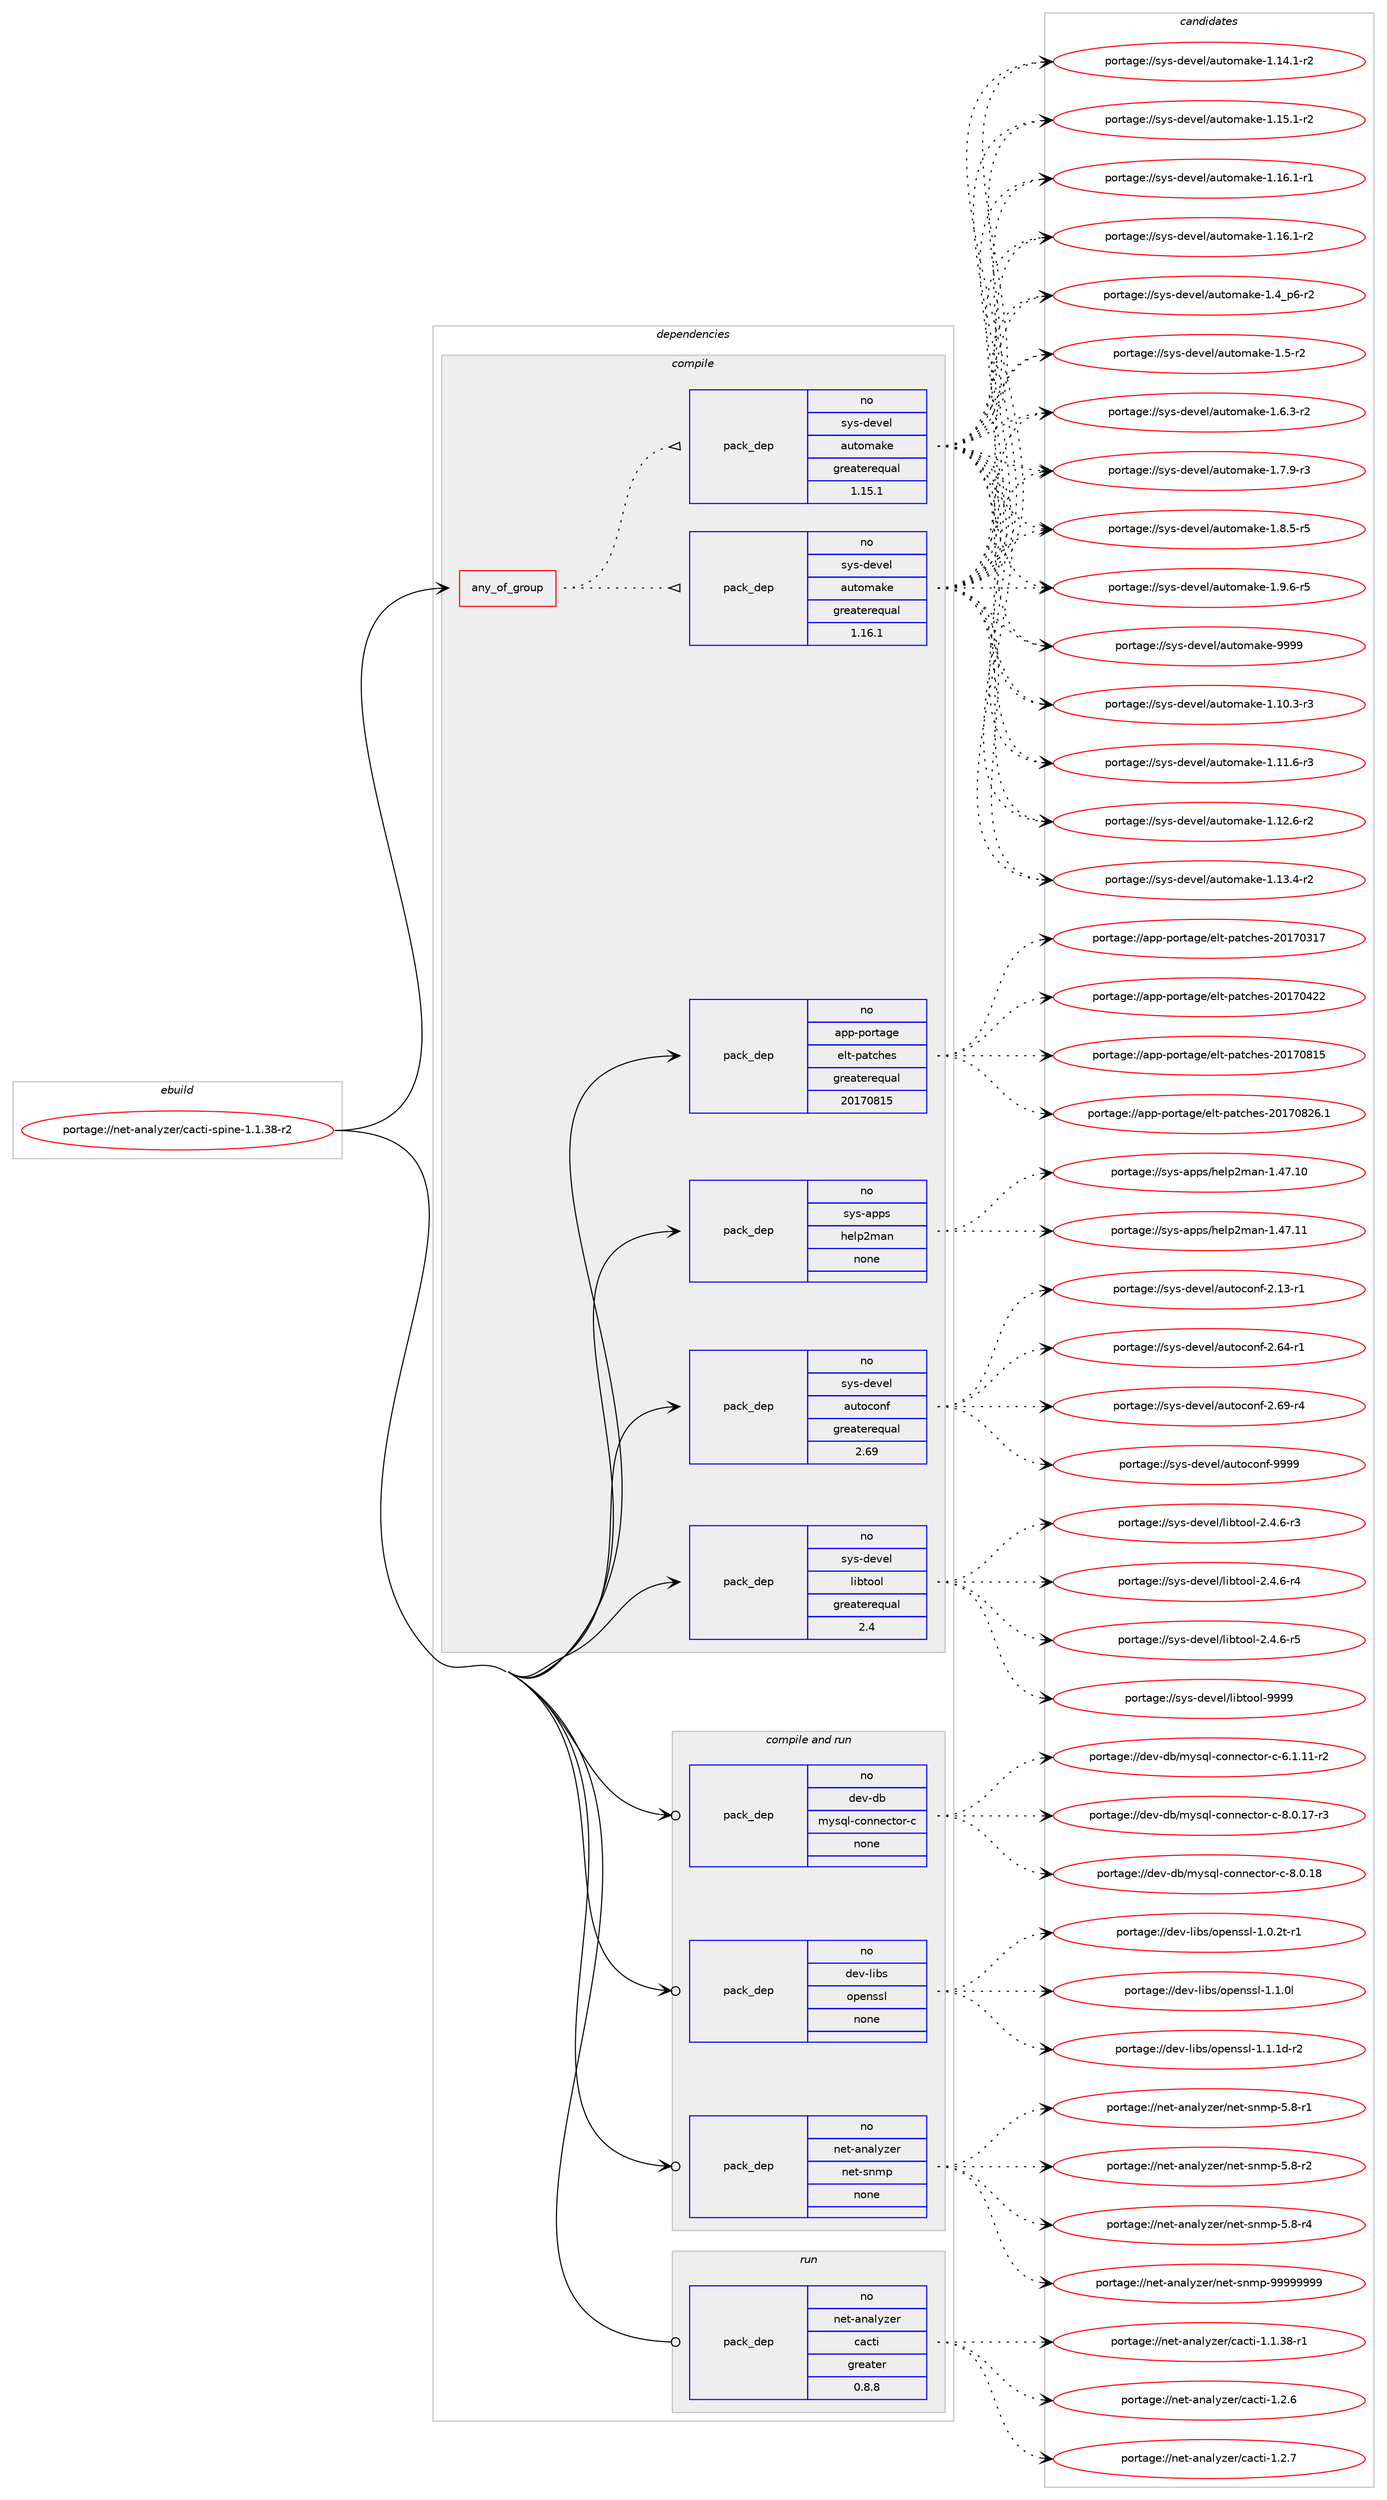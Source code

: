 digraph prolog {

# *************
# Graph options
# *************

newrank=true;
concentrate=true;
compound=true;
graph [rankdir=LR,fontname=Helvetica,fontsize=10,ranksep=1.5];#, ranksep=2.5, nodesep=0.2];
edge  [arrowhead=vee];
node  [fontname=Helvetica,fontsize=10];

# **********
# The ebuild
# **********

subgraph cluster_leftcol {
color=gray;
rank=same;
label=<<i>ebuild</i>>;
id [label="portage://net-analyzer/cacti-spine-1.1.38-r2", color=red, width=4, href="../net-analyzer/cacti-spine-1.1.38-r2.svg"];
}

# ****************
# The dependencies
# ****************

subgraph cluster_midcol {
color=gray;
label=<<i>dependencies</i>>;
subgraph cluster_compile {
fillcolor="#eeeeee";
style=filled;
label=<<i>compile</i>>;
subgraph any5496 {
dependency344702 [label=<<TABLE BORDER="0" CELLBORDER="1" CELLSPACING="0" CELLPADDING="4"><TR><TD CELLPADDING="10">any_of_group</TD></TR></TABLE>>, shape=none, color=red];subgraph pack253081 {
dependency344703 [label=<<TABLE BORDER="0" CELLBORDER="1" CELLSPACING="0" CELLPADDING="4" WIDTH="220"><TR><TD ROWSPAN="6" CELLPADDING="30">pack_dep</TD></TR><TR><TD WIDTH="110">no</TD></TR><TR><TD>sys-devel</TD></TR><TR><TD>automake</TD></TR><TR><TD>greaterequal</TD></TR><TR><TD>1.16.1</TD></TR></TABLE>>, shape=none, color=blue];
}
dependency344702:e -> dependency344703:w [weight=20,style="dotted",arrowhead="oinv"];
subgraph pack253082 {
dependency344704 [label=<<TABLE BORDER="0" CELLBORDER="1" CELLSPACING="0" CELLPADDING="4" WIDTH="220"><TR><TD ROWSPAN="6" CELLPADDING="30">pack_dep</TD></TR><TR><TD WIDTH="110">no</TD></TR><TR><TD>sys-devel</TD></TR><TR><TD>automake</TD></TR><TR><TD>greaterequal</TD></TR><TR><TD>1.15.1</TD></TR></TABLE>>, shape=none, color=blue];
}
dependency344702:e -> dependency344704:w [weight=20,style="dotted",arrowhead="oinv"];
}
id:e -> dependency344702:w [weight=20,style="solid",arrowhead="vee"];
subgraph pack253083 {
dependency344705 [label=<<TABLE BORDER="0" CELLBORDER="1" CELLSPACING="0" CELLPADDING="4" WIDTH="220"><TR><TD ROWSPAN="6" CELLPADDING="30">pack_dep</TD></TR><TR><TD WIDTH="110">no</TD></TR><TR><TD>app-portage</TD></TR><TR><TD>elt-patches</TD></TR><TR><TD>greaterequal</TD></TR><TR><TD>20170815</TD></TR></TABLE>>, shape=none, color=blue];
}
id:e -> dependency344705:w [weight=20,style="solid",arrowhead="vee"];
subgraph pack253084 {
dependency344706 [label=<<TABLE BORDER="0" CELLBORDER="1" CELLSPACING="0" CELLPADDING="4" WIDTH="220"><TR><TD ROWSPAN="6" CELLPADDING="30">pack_dep</TD></TR><TR><TD WIDTH="110">no</TD></TR><TR><TD>sys-apps</TD></TR><TR><TD>help2man</TD></TR><TR><TD>none</TD></TR><TR><TD></TD></TR></TABLE>>, shape=none, color=blue];
}
id:e -> dependency344706:w [weight=20,style="solid",arrowhead="vee"];
subgraph pack253085 {
dependency344707 [label=<<TABLE BORDER="0" CELLBORDER="1" CELLSPACING="0" CELLPADDING="4" WIDTH="220"><TR><TD ROWSPAN="6" CELLPADDING="30">pack_dep</TD></TR><TR><TD WIDTH="110">no</TD></TR><TR><TD>sys-devel</TD></TR><TR><TD>autoconf</TD></TR><TR><TD>greaterequal</TD></TR><TR><TD>2.69</TD></TR></TABLE>>, shape=none, color=blue];
}
id:e -> dependency344707:w [weight=20,style="solid",arrowhead="vee"];
subgraph pack253086 {
dependency344708 [label=<<TABLE BORDER="0" CELLBORDER="1" CELLSPACING="0" CELLPADDING="4" WIDTH="220"><TR><TD ROWSPAN="6" CELLPADDING="30">pack_dep</TD></TR><TR><TD WIDTH="110">no</TD></TR><TR><TD>sys-devel</TD></TR><TR><TD>libtool</TD></TR><TR><TD>greaterequal</TD></TR><TR><TD>2.4</TD></TR></TABLE>>, shape=none, color=blue];
}
id:e -> dependency344708:w [weight=20,style="solid",arrowhead="vee"];
}
subgraph cluster_compileandrun {
fillcolor="#eeeeee";
style=filled;
label=<<i>compile and run</i>>;
subgraph pack253087 {
dependency344709 [label=<<TABLE BORDER="0" CELLBORDER="1" CELLSPACING="0" CELLPADDING="4" WIDTH="220"><TR><TD ROWSPAN="6" CELLPADDING="30">pack_dep</TD></TR><TR><TD WIDTH="110">no</TD></TR><TR><TD>dev-db</TD></TR><TR><TD>mysql-connector-c</TD></TR><TR><TD>none</TD></TR><TR><TD></TD></TR></TABLE>>, shape=none, color=blue];
}
id:e -> dependency344709:w [weight=20,style="solid",arrowhead="odotvee"];
subgraph pack253088 {
dependency344710 [label=<<TABLE BORDER="0" CELLBORDER="1" CELLSPACING="0" CELLPADDING="4" WIDTH="220"><TR><TD ROWSPAN="6" CELLPADDING="30">pack_dep</TD></TR><TR><TD WIDTH="110">no</TD></TR><TR><TD>dev-libs</TD></TR><TR><TD>openssl</TD></TR><TR><TD>none</TD></TR><TR><TD></TD></TR></TABLE>>, shape=none, color=blue];
}
id:e -> dependency344710:w [weight=20,style="solid",arrowhead="odotvee"];
subgraph pack253089 {
dependency344711 [label=<<TABLE BORDER="0" CELLBORDER="1" CELLSPACING="0" CELLPADDING="4" WIDTH="220"><TR><TD ROWSPAN="6" CELLPADDING="30">pack_dep</TD></TR><TR><TD WIDTH="110">no</TD></TR><TR><TD>net-analyzer</TD></TR><TR><TD>net-snmp</TD></TR><TR><TD>none</TD></TR><TR><TD></TD></TR></TABLE>>, shape=none, color=blue];
}
id:e -> dependency344711:w [weight=20,style="solid",arrowhead="odotvee"];
}
subgraph cluster_run {
fillcolor="#eeeeee";
style=filled;
label=<<i>run</i>>;
subgraph pack253090 {
dependency344712 [label=<<TABLE BORDER="0" CELLBORDER="1" CELLSPACING="0" CELLPADDING="4" WIDTH="220"><TR><TD ROWSPAN="6" CELLPADDING="30">pack_dep</TD></TR><TR><TD WIDTH="110">no</TD></TR><TR><TD>net-analyzer</TD></TR><TR><TD>cacti</TD></TR><TR><TD>greater</TD></TR><TR><TD>0.8.8</TD></TR></TABLE>>, shape=none, color=blue];
}
id:e -> dependency344712:w [weight=20,style="solid",arrowhead="odot"];
}
}

# **************
# The candidates
# **************

subgraph cluster_choices {
rank=same;
color=gray;
label=<<i>candidates</i>>;

subgraph choice253081 {
color=black;
nodesep=1;
choiceportage11512111545100101118101108479711711611110997107101454946494846514511451 [label="portage://sys-devel/automake-1.10.3-r3", color=red, width=4,href="../sys-devel/automake-1.10.3-r3.svg"];
choiceportage11512111545100101118101108479711711611110997107101454946494946544511451 [label="portage://sys-devel/automake-1.11.6-r3", color=red, width=4,href="../sys-devel/automake-1.11.6-r3.svg"];
choiceportage11512111545100101118101108479711711611110997107101454946495046544511450 [label="portage://sys-devel/automake-1.12.6-r2", color=red, width=4,href="../sys-devel/automake-1.12.6-r2.svg"];
choiceportage11512111545100101118101108479711711611110997107101454946495146524511450 [label="portage://sys-devel/automake-1.13.4-r2", color=red, width=4,href="../sys-devel/automake-1.13.4-r2.svg"];
choiceportage11512111545100101118101108479711711611110997107101454946495246494511450 [label="portage://sys-devel/automake-1.14.1-r2", color=red, width=4,href="../sys-devel/automake-1.14.1-r2.svg"];
choiceportage11512111545100101118101108479711711611110997107101454946495346494511450 [label="portage://sys-devel/automake-1.15.1-r2", color=red, width=4,href="../sys-devel/automake-1.15.1-r2.svg"];
choiceportage11512111545100101118101108479711711611110997107101454946495446494511449 [label="portage://sys-devel/automake-1.16.1-r1", color=red, width=4,href="../sys-devel/automake-1.16.1-r1.svg"];
choiceportage11512111545100101118101108479711711611110997107101454946495446494511450 [label="portage://sys-devel/automake-1.16.1-r2", color=red, width=4,href="../sys-devel/automake-1.16.1-r2.svg"];
choiceportage115121115451001011181011084797117116111109971071014549465295112544511450 [label="portage://sys-devel/automake-1.4_p6-r2", color=red, width=4,href="../sys-devel/automake-1.4_p6-r2.svg"];
choiceportage11512111545100101118101108479711711611110997107101454946534511450 [label="portage://sys-devel/automake-1.5-r2", color=red, width=4,href="../sys-devel/automake-1.5-r2.svg"];
choiceportage115121115451001011181011084797117116111109971071014549465446514511450 [label="portage://sys-devel/automake-1.6.3-r2", color=red, width=4,href="../sys-devel/automake-1.6.3-r2.svg"];
choiceportage115121115451001011181011084797117116111109971071014549465546574511451 [label="portage://sys-devel/automake-1.7.9-r3", color=red, width=4,href="../sys-devel/automake-1.7.9-r3.svg"];
choiceportage115121115451001011181011084797117116111109971071014549465646534511453 [label="portage://sys-devel/automake-1.8.5-r5", color=red, width=4,href="../sys-devel/automake-1.8.5-r5.svg"];
choiceportage115121115451001011181011084797117116111109971071014549465746544511453 [label="portage://sys-devel/automake-1.9.6-r5", color=red, width=4,href="../sys-devel/automake-1.9.6-r5.svg"];
choiceportage115121115451001011181011084797117116111109971071014557575757 [label="portage://sys-devel/automake-9999", color=red, width=4,href="../sys-devel/automake-9999.svg"];
dependency344703:e -> choiceportage11512111545100101118101108479711711611110997107101454946494846514511451:w [style=dotted,weight="100"];
dependency344703:e -> choiceportage11512111545100101118101108479711711611110997107101454946494946544511451:w [style=dotted,weight="100"];
dependency344703:e -> choiceportage11512111545100101118101108479711711611110997107101454946495046544511450:w [style=dotted,weight="100"];
dependency344703:e -> choiceportage11512111545100101118101108479711711611110997107101454946495146524511450:w [style=dotted,weight="100"];
dependency344703:e -> choiceportage11512111545100101118101108479711711611110997107101454946495246494511450:w [style=dotted,weight="100"];
dependency344703:e -> choiceportage11512111545100101118101108479711711611110997107101454946495346494511450:w [style=dotted,weight="100"];
dependency344703:e -> choiceportage11512111545100101118101108479711711611110997107101454946495446494511449:w [style=dotted,weight="100"];
dependency344703:e -> choiceportage11512111545100101118101108479711711611110997107101454946495446494511450:w [style=dotted,weight="100"];
dependency344703:e -> choiceportage115121115451001011181011084797117116111109971071014549465295112544511450:w [style=dotted,weight="100"];
dependency344703:e -> choiceportage11512111545100101118101108479711711611110997107101454946534511450:w [style=dotted,weight="100"];
dependency344703:e -> choiceportage115121115451001011181011084797117116111109971071014549465446514511450:w [style=dotted,weight="100"];
dependency344703:e -> choiceportage115121115451001011181011084797117116111109971071014549465546574511451:w [style=dotted,weight="100"];
dependency344703:e -> choiceportage115121115451001011181011084797117116111109971071014549465646534511453:w [style=dotted,weight="100"];
dependency344703:e -> choiceportage115121115451001011181011084797117116111109971071014549465746544511453:w [style=dotted,weight="100"];
dependency344703:e -> choiceportage115121115451001011181011084797117116111109971071014557575757:w [style=dotted,weight="100"];
}
subgraph choice253082 {
color=black;
nodesep=1;
choiceportage11512111545100101118101108479711711611110997107101454946494846514511451 [label="portage://sys-devel/automake-1.10.3-r3", color=red, width=4,href="../sys-devel/automake-1.10.3-r3.svg"];
choiceportage11512111545100101118101108479711711611110997107101454946494946544511451 [label="portage://sys-devel/automake-1.11.6-r3", color=red, width=4,href="../sys-devel/automake-1.11.6-r3.svg"];
choiceportage11512111545100101118101108479711711611110997107101454946495046544511450 [label="portage://sys-devel/automake-1.12.6-r2", color=red, width=4,href="../sys-devel/automake-1.12.6-r2.svg"];
choiceportage11512111545100101118101108479711711611110997107101454946495146524511450 [label="portage://sys-devel/automake-1.13.4-r2", color=red, width=4,href="../sys-devel/automake-1.13.4-r2.svg"];
choiceportage11512111545100101118101108479711711611110997107101454946495246494511450 [label="portage://sys-devel/automake-1.14.1-r2", color=red, width=4,href="../sys-devel/automake-1.14.1-r2.svg"];
choiceportage11512111545100101118101108479711711611110997107101454946495346494511450 [label="portage://sys-devel/automake-1.15.1-r2", color=red, width=4,href="../sys-devel/automake-1.15.1-r2.svg"];
choiceportage11512111545100101118101108479711711611110997107101454946495446494511449 [label="portage://sys-devel/automake-1.16.1-r1", color=red, width=4,href="../sys-devel/automake-1.16.1-r1.svg"];
choiceportage11512111545100101118101108479711711611110997107101454946495446494511450 [label="portage://sys-devel/automake-1.16.1-r2", color=red, width=4,href="../sys-devel/automake-1.16.1-r2.svg"];
choiceportage115121115451001011181011084797117116111109971071014549465295112544511450 [label="portage://sys-devel/automake-1.4_p6-r2", color=red, width=4,href="../sys-devel/automake-1.4_p6-r2.svg"];
choiceportage11512111545100101118101108479711711611110997107101454946534511450 [label="portage://sys-devel/automake-1.5-r2", color=red, width=4,href="../sys-devel/automake-1.5-r2.svg"];
choiceportage115121115451001011181011084797117116111109971071014549465446514511450 [label="portage://sys-devel/automake-1.6.3-r2", color=red, width=4,href="../sys-devel/automake-1.6.3-r2.svg"];
choiceportage115121115451001011181011084797117116111109971071014549465546574511451 [label="portage://sys-devel/automake-1.7.9-r3", color=red, width=4,href="../sys-devel/automake-1.7.9-r3.svg"];
choiceportage115121115451001011181011084797117116111109971071014549465646534511453 [label="portage://sys-devel/automake-1.8.5-r5", color=red, width=4,href="../sys-devel/automake-1.8.5-r5.svg"];
choiceportage115121115451001011181011084797117116111109971071014549465746544511453 [label="portage://sys-devel/automake-1.9.6-r5", color=red, width=4,href="../sys-devel/automake-1.9.6-r5.svg"];
choiceportage115121115451001011181011084797117116111109971071014557575757 [label="portage://sys-devel/automake-9999", color=red, width=4,href="../sys-devel/automake-9999.svg"];
dependency344704:e -> choiceportage11512111545100101118101108479711711611110997107101454946494846514511451:w [style=dotted,weight="100"];
dependency344704:e -> choiceportage11512111545100101118101108479711711611110997107101454946494946544511451:w [style=dotted,weight="100"];
dependency344704:e -> choiceportage11512111545100101118101108479711711611110997107101454946495046544511450:w [style=dotted,weight="100"];
dependency344704:e -> choiceportage11512111545100101118101108479711711611110997107101454946495146524511450:w [style=dotted,weight="100"];
dependency344704:e -> choiceportage11512111545100101118101108479711711611110997107101454946495246494511450:w [style=dotted,weight="100"];
dependency344704:e -> choiceportage11512111545100101118101108479711711611110997107101454946495346494511450:w [style=dotted,weight="100"];
dependency344704:e -> choiceportage11512111545100101118101108479711711611110997107101454946495446494511449:w [style=dotted,weight="100"];
dependency344704:e -> choiceportage11512111545100101118101108479711711611110997107101454946495446494511450:w [style=dotted,weight="100"];
dependency344704:e -> choiceportage115121115451001011181011084797117116111109971071014549465295112544511450:w [style=dotted,weight="100"];
dependency344704:e -> choiceportage11512111545100101118101108479711711611110997107101454946534511450:w [style=dotted,weight="100"];
dependency344704:e -> choiceportage115121115451001011181011084797117116111109971071014549465446514511450:w [style=dotted,weight="100"];
dependency344704:e -> choiceportage115121115451001011181011084797117116111109971071014549465546574511451:w [style=dotted,weight="100"];
dependency344704:e -> choiceportage115121115451001011181011084797117116111109971071014549465646534511453:w [style=dotted,weight="100"];
dependency344704:e -> choiceportage115121115451001011181011084797117116111109971071014549465746544511453:w [style=dotted,weight="100"];
dependency344704:e -> choiceportage115121115451001011181011084797117116111109971071014557575757:w [style=dotted,weight="100"];
}
subgraph choice253083 {
color=black;
nodesep=1;
choiceportage97112112451121111141169710310147101108116451129711699104101115455048495548514955 [label="portage://app-portage/elt-patches-20170317", color=red, width=4,href="../app-portage/elt-patches-20170317.svg"];
choiceportage97112112451121111141169710310147101108116451129711699104101115455048495548525050 [label="portage://app-portage/elt-patches-20170422", color=red, width=4,href="../app-portage/elt-patches-20170422.svg"];
choiceportage97112112451121111141169710310147101108116451129711699104101115455048495548564953 [label="portage://app-portage/elt-patches-20170815", color=red, width=4,href="../app-portage/elt-patches-20170815.svg"];
choiceportage971121124511211111411697103101471011081164511297116991041011154550484955485650544649 [label="portage://app-portage/elt-patches-20170826.1", color=red, width=4,href="../app-portage/elt-patches-20170826.1.svg"];
dependency344705:e -> choiceportage97112112451121111141169710310147101108116451129711699104101115455048495548514955:w [style=dotted,weight="100"];
dependency344705:e -> choiceportage97112112451121111141169710310147101108116451129711699104101115455048495548525050:w [style=dotted,weight="100"];
dependency344705:e -> choiceportage97112112451121111141169710310147101108116451129711699104101115455048495548564953:w [style=dotted,weight="100"];
dependency344705:e -> choiceportage971121124511211111411697103101471011081164511297116991041011154550484955485650544649:w [style=dotted,weight="100"];
}
subgraph choice253084 {
color=black;
nodesep=1;
choiceportage11512111545971121121154710410110811250109971104549465255464948 [label="portage://sys-apps/help2man-1.47.10", color=red, width=4,href="../sys-apps/help2man-1.47.10.svg"];
choiceportage11512111545971121121154710410110811250109971104549465255464949 [label="portage://sys-apps/help2man-1.47.11", color=red, width=4,href="../sys-apps/help2man-1.47.11.svg"];
dependency344706:e -> choiceportage11512111545971121121154710410110811250109971104549465255464948:w [style=dotted,weight="100"];
dependency344706:e -> choiceportage11512111545971121121154710410110811250109971104549465255464949:w [style=dotted,weight="100"];
}
subgraph choice253085 {
color=black;
nodesep=1;
choiceportage1151211154510010111810110847971171161119911111010245504649514511449 [label="portage://sys-devel/autoconf-2.13-r1", color=red, width=4,href="../sys-devel/autoconf-2.13-r1.svg"];
choiceportage1151211154510010111810110847971171161119911111010245504654524511449 [label="portage://sys-devel/autoconf-2.64-r1", color=red, width=4,href="../sys-devel/autoconf-2.64-r1.svg"];
choiceportage1151211154510010111810110847971171161119911111010245504654574511452 [label="portage://sys-devel/autoconf-2.69-r4", color=red, width=4,href="../sys-devel/autoconf-2.69-r4.svg"];
choiceportage115121115451001011181011084797117116111991111101024557575757 [label="portage://sys-devel/autoconf-9999", color=red, width=4,href="../sys-devel/autoconf-9999.svg"];
dependency344707:e -> choiceportage1151211154510010111810110847971171161119911111010245504649514511449:w [style=dotted,weight="100"];
dependency344707:e -> choiceportage1151211154510010111810110847971171161119911111010245504654524511449:w [style=dotted,weight="100"];
dependency344707:e -> choiceportage1151211154510010111810110847971171161119911111010245504654574511452:w [style=dotted,weight="100"];
dependency344707:e -> choiceportage115121115451001011181011084797117116111991111101024557575757:w [style=dotted,weight="100"];
}
subgraph choice253086 {
color=black;
nodesep=1;
choiceportage1151211154510010111810110847108105981161111111084550465246544511451 [label="portage://sys-devel/libtool-2.4.6-r3", color=red, width=4,href="../sys-devel/libtool-2.4.6-r3.svg"];
choiceportage1151211154510010111810110847108105981161111111084550465246544511452 [label="portage://sys-devel/libtool-2.4.6-r4", color=red, width=4,href="../sys-devel/libtool-2.4.6-r4.svg"];
choiceportage1151211154510010111810110847108105981161111111084550465246544511453 [label="portage://sys-devel/libtool-2.4.6-r5", color=red, width=4,href="../sys-devel/libtool-2.4.6-r5.svg"];
choiceportage1151211154510010111810110847108105981161111111084557575757 [label="portage://sys-devel/libtool-9999", color=red, width=4,href="../sys-devel/libtool-9999.svg"];
dependency344708:e -> choiceportage1151211154510010111810110847108105981161111111084550465246544511451:w [style=dotted,weight="100"];
dependency344708:e -> choiceportage1151211154510010111810110847108105981161111111084550465246544511452:w [style=dotted,weight="100"];
dependency344708:e -> choiceportage1151211154510010111810110847108105981161111111084550465246544511453:w [style=dotted,weight="100"];
dependency344708:e -> choiceportage1151211154510010111810110847108105981161111111084557575757:w [style=dotted,weight="100"];
}
subgraph choice253087 {
color=black;
nodesep=1;
choiceportage1001011184510098471091211151131084599111110110101991161111144599455446494649494511450 [label="portage://dev-db/mysql-connector-c-6.1.11-r2", color=red, width=4,href="../dev-db/mysql-connector-c-6.1.11-r2.svg"];
choiceportage1001011184510098471091211151131084599111110110101991161111144599455646484649554511451 [label="portage://dev-db/mysql-connector-c-8.0.17-r3", color=red, width=4,href="../dev-db/mysql-connector-c-8.0.17-r3.svg"];
choiceportage100101118451009847109121115113108459911111011010199116111114459945564648464956 [label="portage://dev-db/mysql-connector-c-8.0.18", color=red, width=4,href="../dev-db/mysql-connector-c-8.0.18.svg"];
dependency344709:e -> choiceportage1001011184510098471091211151131084599111110110101991161111144599455446494649494511450:w [style=dotted,weight="100"];
dependency344709:e -> choiceportage1001011184510098471091211151131084599111110110101991161111144599455646484649554511451:w [style=dotted,weight="100"];
dependency344709:e -> choiceportage100101118451009847109121115113108459911111011010199116111114459945564648464956:w [style=dotted,weight="100"];
}
subgraph choice253088 {
color=black;
nodesep=1;
choiceportage1001011184510810598115471111121011101151151084549464846501164511449 [label="portage://dev-libs/openssl-1.0.2t-r1", color=red, width=4,href="../dev-libs/openssl-1.0.2t-r1.svg"];
choiceportage100101118451081059811547111112101110115115108454946494648108 [label="portage://dev-libs/openssl-1.1.0l", color=red, width=4,href="../dev-libs/openssl-1.1.0l.svg"];
choiceportage1001011184510810598115471111121011101151151084549464946491004511450 [label="portage://dev-libs/openssl-1.1.1d-r2", color=red, width=4,href="../dev-libs/openssl-1.1.1d-r2.svg"];
dependency344710:e -> choiceportage1001011184510810598115471111121011101151151084549464846501164511449:w [style=dotted,weight="100"];
dependency344710:e -> choiceportage100101118451081059811547111112101110115115108454946494648108:w [style=dotted,weight="100"];
dependency344710:e -> choiceportage1001011184510810598115471111121011101151151084549464946491004511450:w [style=dotted,weight="100"];
}
subgraph choice253089 {
color=black;
nodesep=1;
choiceportage1101011164597110971081211221011144711010111645115110109112455346564511449 [label="portage://net-analyzer/net-snmp-5.8-r1", color=red, width=4,href="../net-analyzer/net-snmp-5.8-r1.svg"];
choiceportage1101011164597110971081211221011144711010111645115110109112455346564511450 [label="portage://net-analyzer/net-snmp-5.8-r2", color=red, width=4,href="../net-analyzer/net-snmp-5.8-r2.svg"];
choiceportage1101011164597110971081211221011144711010111645115110109112455346564511452 [label="portage://net-analyzer/net-snmp-5.8-r4", color=red, width=4,href="../net-analyzer/net-snmp-5.8-r4.svg"];
choiceportage1101011164597110971081211221011144711010111645115110109112455757575757575757 [label="portage://net-analyzer/net-snmp-99999999", color=red, width=4,href="../net-analyzer/net-snmp-99999999.svg"];
dependency344711:e -> choiceportage1101011164597110971081211221011144711010111645115110109112455346564511449:w [style=dotted,weight="100"];
dependency344711:e -> choiceportage1101011164597110971081211221011144711010111645115110109112455346564511450:w [style=dotted,weight="100"];
dependency344711:e -> choiceportage1101011164597110971081211221011144711010111645115110109112455346564511452:w [style=dotted,weight="100"];
dependency344711:e -> choiceportage1101011164597110971081211221011144711010111645115110109112455757575757575757:w [style=dotted,weight="100"];
}
subgraph choice253090 {
color=black;
nodesep=1;
choiceportage11010111645971109710812112210111447999799116105454946494651564511449 [label="portage://net-analyzer/cacti-1.1.38-r1", color=red, width=4,href="../net-analyzer/cacti-1.1.38-r1.svg"];
choiceportage11010111645971109710812112210111447999799116105454946504654 [label="portage://net-analyzer/cacti-1.2.6", color=red, width=4,href="../net-analyzer/cacti-1.2.6.svg"];
choiceportage11010111645971109710812112210111447999799116105454946504655 [label="portage://net-analyzer/cacti-1.2.7", color=red, width=4,href="../net-analyzer/cacti-1.2.7.svg"];
dependency344712:e -> choiceportage11010111645971109710812112210111447999799116105454946494651564511449:w [style=dotted,weight="100"];
dependency344712:e -> choiceportage11010111645971109710812112210111447999799116105454946504654:w [style=dotted,weight="100"];
dependency344712:e -> choiceportage11010111645971109710812112210111447999799116105454946504655:w [style=dotted,weight="100"];
}
}

}

